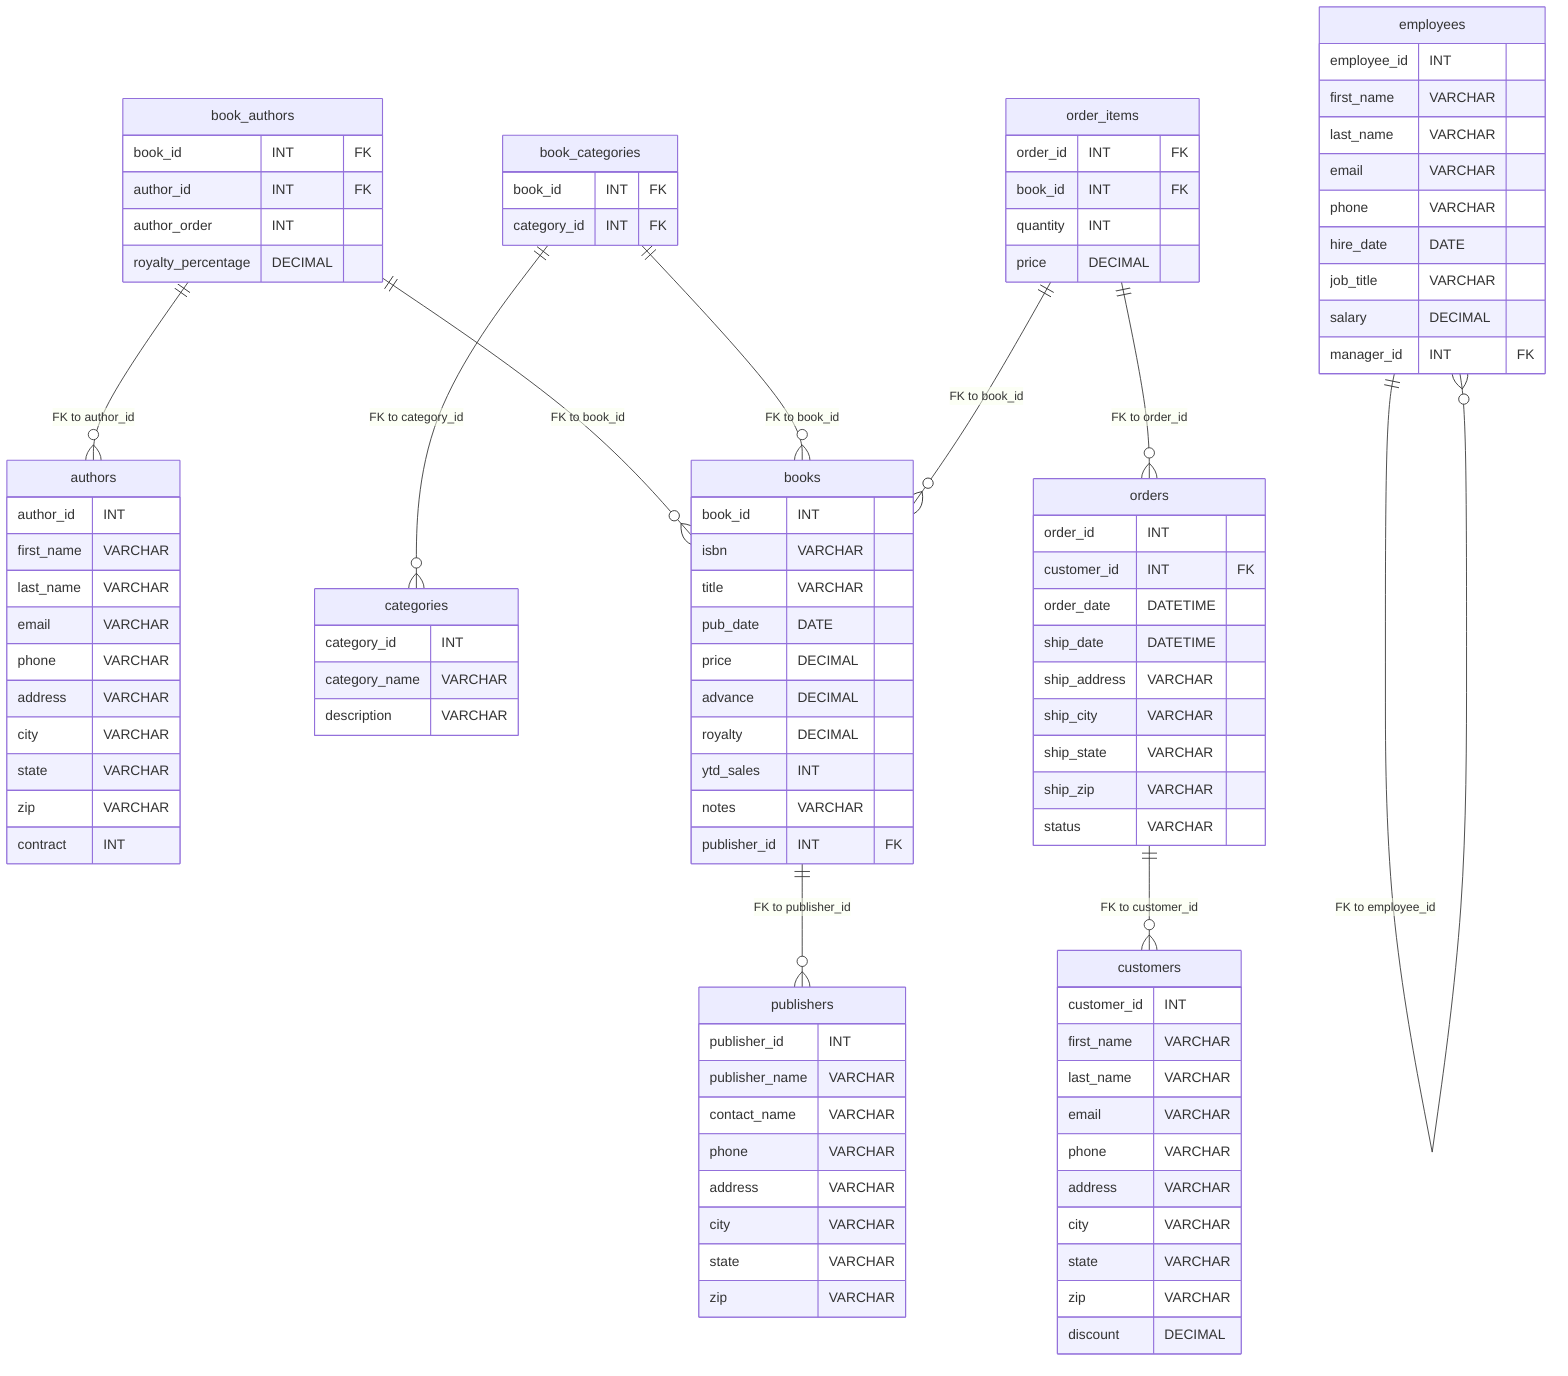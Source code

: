 erDiagram
authors {
author_id INT
first_name VARCHAR
last_name VARCHAR
email VARCHAR
phone VARCHAR
address VARCHAR
city VARCHAR
state VARCHAR
zip VARCHAR
contract INT
}
publishers {
publisher_id INT
publisher_name VARCHAR
contact_name VARCHAR
phone VARCHAR
address VARCHAR
city VARCHAR
state VARCHAR
zip VARCHAR
}
categories {
category_id INT
category_name VARCHAR
description VARCHAR
}
books {
book_id INT
isbn VARCHAR
title VARCHAR
pub_date DATE
price DECIMAL
advance DECIMAL
royalty DECIMAL
ytd_sales INT
notes VARCHAR
publisher_id INT FK
}
book_authors {
book_id INT FK
author_id INT FK
author_order INT
royalty_percentage DECIMAL
}
book_categories {
book_id INT FK
category_id INT FK
}
customers {
customer_id INT
first_name VARCHAR
last_name VARCHAR
email VARCHAR
phone VARCHAR
address VARCHAR
city VARCHAR
state VARCHAR
zip VARCHAR
discount DECIMAL
}
orders {
order_id INT
customer_id INT FK
order_date DATETIME
ship_date DATETIME
ship_address VARCHAR
ship_city VARCHAR
ship_state VARCHAR
ship_zip VARCHAR
status VARCHAR
}
order_items {
order_id INT FK
book_id INT FK
quantity INT
price DECIMAL
}
employees {
employee_id INT
first_name VARCHAR
last_name VARCHAR
email VARCHAR
phone VARCHAR
hire_date DATE
job_title VARCHAR
salary DECIMAL
manager_id INT FK
}
books ||--o{ publishers : "FK to publisher_id"
book_authors ||--o{ books : "FK to book_id"
book_authors ||--o{ authors : "FK to author_id"
book_categories ||--o{ books : "FK to book_id"
book_categories ||--o{ categories : "FK to category_id"
orders ||--o{ customers : "FK to customer_id"
order_items ||--o{ orders : "FK to order_id"
order_items ||--o{ books : "FK to book_id"
employees ||--o{ employees : "FK to employee_id"
